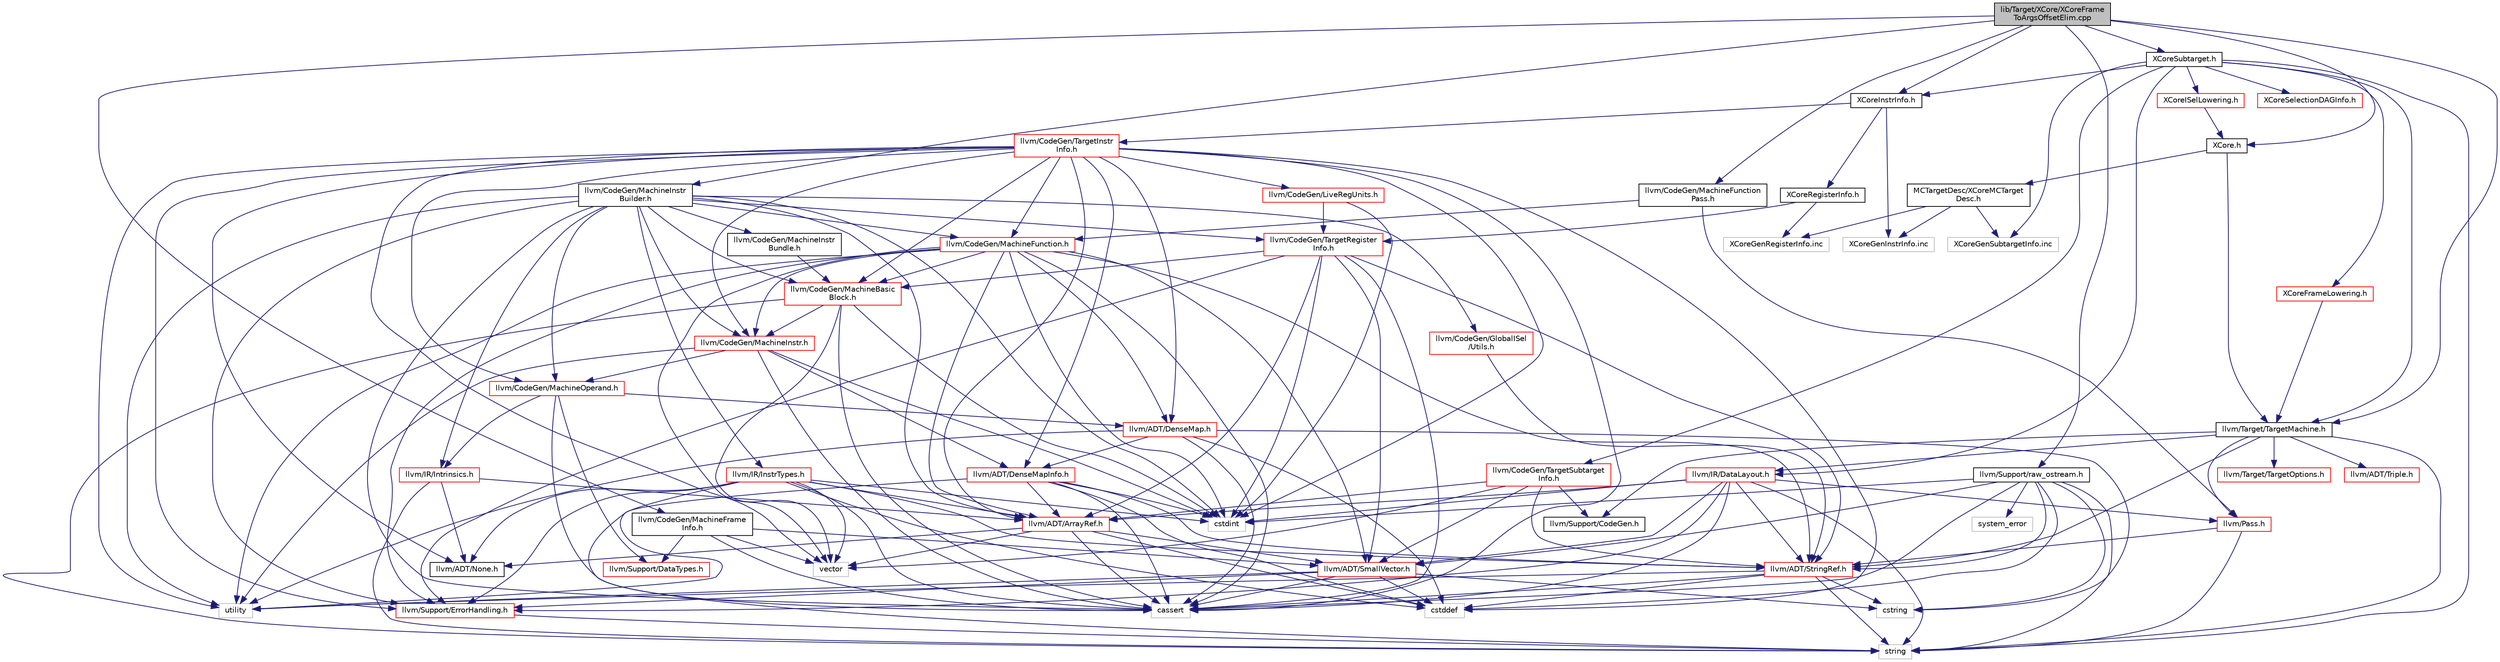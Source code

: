 digraph "lib/Target/XCore/XCoreFrameToArgsOffsetElim.cpp"
{
 // LATEX_PDF_SIZE
  bgcolor="transparent";
  edge [fontname="Helvetica",fontsize="10",labelfontname="Helvetica",labelfontsize="10"];
  node [fontname="Helvetica",fontsize="10",shape="box"];
  Node1 [label="lib/Target/XCore/XCoreFrame\lToArgsOffsetElim.cpp",height=0.2,width=0.4,color="black", fillcolor="grey75", style="filled", fontcolor="black",tooltip=" "];
  Node1 -> Node2 [color="midnightblue",fontsize="10",style="solid",fontname="Helvetica"];
  Node2 [label="XCore.h",height=0.2,width=0.4,color="black",URL="$XCore_8h.html",tooltip=" "];
  Node2 -> Node3 [color="midnightblue",fontsize="10",style="solid",fontname="Helvetica"];
  Node3 [label="MCTargetDesc/XCoreMCTarget\lDesc.h",height=0.2,width=0.4,color="black",URL="$XCoreMCTargetDesc_8h.html",tooltip=" "];
  Node3 -> Node4 [color="midnightblue",fontsize="10",style="solid",fontname="Helvetica"];
  Node4 [label="XCoreGenRegisterInfo.inc",height=0.2,width=0.4,color="grey75",tooltip=" "];
  Node3 -> Node5 [color="midnightblue",fontsize="10",style="solid",fontname="Helvetica"];
  Node5 [label="XCoreGenInstrInfo.inc",height=0.2,width=0.4,color="grey75",tooltip=" "];
  Node3 -> Node6 [color="midnightblue",fontsize="10",style="solid",fontname="Helvetica"];
  Node6 [label="XCoreGenSubtargetInfo.inc",height=0.2,width=0.4,color="grey75",tooltip=" "];
  Node2 -> Node7 [color="midnightblue",fontsize="10",style="solid",fontname="Helvetica"];
  Node7 [label="llvm/Target/TargetMachine.h",height=0.2,width=0.4,color="black",URL="$llvm_2Target_2TargetMachine_8h.html",tooltip=" "];
  Node7 -> Node8 [color="midnightblue",fontsize="10",style="solid",fontname="Helvetica"];
  Node8 [label="llvm/ADT/StringRef.h",height=0.2,width=0.4,color="red",URL="$StringRef_8h.html",tooltip=" "];
  Node8 -> Node19 [color="midnightblue",fontsize="10",style="solid",fontname="Helvetica"];
  Node19 [label="cassert",height=0.2,width=0.4,color="grey75",tooltip=" "];
  Node8 -> Node25 [color="midnightblue",fontsize="10",style="solid",fontname="Helvetica"];
  Node25 [label="cstddef",height=0.2,width=0.4,color="grey75",tooltip=" "];
  Node8 -> Node36 [color="midnightblue",fontsize="10",style="solid",fontname="Helvetica"];
  Node36 [label="cstring",height=0.2,width=0.4,color="grey75",tooltip=" "];
  Node8 -> Node40 [color="midnightblue",fontsize="10",style="solid",fontname="Helvetica"];
  Node40 [label="string",height=0.2,width=0.4,color="grey75",tooltip=" "];
  Node8 -> Node18 [color="midnightblue",fontsize="10",style="solid",fontname="Helvetica"];
  Node18 [label="utility",height=0.2,width=0.4,color="grey75",tooltip=" "];
  Node7 -> Node48 [color="midnightblue",fontsize="10",style="solid",fontname="Helvetica"];
  Node48 [label="llvm/ADT/Triple.h",height=0.2,width=0.4,color="red",URL="$Triple_8h.html",tooltip=" "];
  Node7 -> Node50 [color="midnightblue",fontsize="10",style="solid",fontname="Helvetica"];
  Node50 [label="llvm/IR/DataLayout.h",height=0.2,width=0.4,color="red",URL="$DataLayout_8h.html",tooltip=" "];
  Node50 -> Node51 [color="midnightblue",fontsize="10",style="solid",fontname="Helvetica"];
  Node51 [label="llvm/ADT/ArrayRef.h",height=0.2,width=0.4,color="red",URL="$ArrayRef_8h.html",tooltip=" "];
  Node51 -> Node11 [color="midnightblue",fontsize="10",style="solid",fontname="Helvetica"];
  Node11 [label="llvm/ADT/None.h",height=0.2,width=0.4,color="black",URL="$None_8h.html",tooltip=" "];
  Node51 -> Node21 [color="midnightblue",fontsize="10",style="solid",fontname="Helvetica"];
  Node21 [label="llvm/ADT/SmallVector.h",height=0.2,width=0.4,color="red",URL="$SmallVector_8h.html",tooltip=" "];
  Node21 -> Node39 [color="midnightblue",fontsize="10",style="solid",fontname="Helvetica"];
  Node39 [label="llvm/Support/ErrorHandling.h",height=0.2,width=0.4,color="red",URL="$llvm_2Support_2ErrorHandling_8h.html",tooltip=" "];
  Node39 -> Node40 [color="midnightblue",fontsize="10",style="solid",fontname="Helvetica"];
  Node21 -> Node19 [color="midnightblue",fontsize="10",style="solid",fontname="Helvetica"];
  Node21 -> Node25 [color="midnightblue",fontsize="10",style="solid",fontname="Helvetica"];
  Node21 -> Node36 [color="midnightblue",fontsize="10",style="solid",fontname="Helvetica"];
  Node21 -> Node18 [color="midnightblue",fontsize="10",style="solid",fontname="Helvetica"];
  Node51 -> Node19 [color="midnightblue",fontsize="10",style="solid",fontname="Helvetica"];
  Node51 -> Node25 [color="midnightblue",fontsize="10",style="solid",fontname="Helvetica"];
  Node51 -> Node60 [color="midnightblue",fontsize="10",style="solid",fontname="Helvetica"];
  Node60 [label="vector",height=0.2,width=0.4,color="grey75",tooltip=" "];
  Node50 -> Node21 [color="midnightblue",fontsize="10",style="solid",fontname="Helvetica"];
  Node50 -> Node8 [color="midnightblue",fontsize="10",style="solid",fontname="Helvetica"];
  Node50 -> Node72 [color="midnightblue",fontsize="10",style="solid",fontname="Helvetica"];
  Node72 [label="llvm/Pass.h",height=0.2,width=0.4,color="red",URL="$Pass_8h.html",tooltip=" "];
  Node72 -> Node8 [color="midnightblue",fontsize="10",style="solid",fontname="Helvetica"];
  Node72 -> Node40 [color="midnightblue",fontsize="10",style="solid",fontname="Helvetica"];
  Node50 -> Node39 [color="midnightblue",fontsize="10",style="solid",fontname="Helvetica"];
  Node50 -> Node19 [color="midnightblue",fontsize="10",style="solid",fontname="Helvetica"];
  Node50 -> Node45 [color="midnightblue",fontsize="10",style="solid",fontname="Helvetica"];
  Node45 [label="cstdint",height=0.2,width=0.4,color="grey75",tooltip=" "];
  Node50 -> Node40 [color="midnightblue",fontsize="10",style="solid",fontname="Helvetica"];
  Node7 -> Node72 [color="midnightblue",fontsize="10",style="solid",fontname="Helvetica"];
  Node7 -> Node84 [color="midnightblue",fontsize="10",style="solid",fontname="Helvetica"];
  Node84 [label="llvm/Support/CodeGen.h",height=0.2,width=0.4,color="black",URL="$CodeGen_8h.html",tooltip=" "];
  Node7 -> Node85 [color="midnightblue",fontsize="10",style="solid",fontname="Helvetica"];
  Node85 [label="llvm/Target/TargetOptions.h",height=0.2,width=0.4,color="red",URL="$TargetOptions_8h.html",tooltip=" "];
  Node7 -> Node40 [color="midnightblue",fontsize="10",style="solid",fontname="Helvetica"];
  Node1 -> Node87 [color="midnightblue",fontsize="10",style="solid",fontname="Helvetica"];
  Node87 [label="XCoreInstrInfo.h",height=0.2,width=0.4,color="black",URL="$XCoreInstrInfo_8h.html",tooltip=" "];
  Node87 -> Node88 [color="midnightblue",fontsize="10",style="solid",fontname="Helvetica"];
  Node88 [label="XCoreRegisterInfo.h",height=0.2,width=0.4,color="black",URL="$XCoreRegisterInfo_8h.html",tooltip=" "];
  Node88 -> Node89 [color="midnightblue",fontsize="10",style="solid",fontname="Helvetica"];
  Node89 [label="llvm/CodeGen/TargetRegister\lInfo.h",height=0.2,width=0.4,color="red",URL="$TargetRegisterInfo_8h.html",tooltip=" "];
  Node89 -> Node51 [color="midnightblue",fontsize="10",style="solid",fontname="Helvetica"];
  Node89 -> Node21 [color="midnightblue",fontsize="10",style="solid",fontname="Helvetica"];
  Node89 -> Node8 [color="midnightblue",fontsize="10",style="solid",fontname="Helvetica"];
  Node89 -> Node90 [color="midnightblue",fontsize="10",style="solid",fontname="Helvetica"];
  Node90 [label="llvm/CodeGen/MachineBasic\lBlock.h",height=0.2,width=0.4,color="red",URL="$MachineBasicBlock_8h.html",tooltip=" "];
  Node90 -> Node100 [color="midnightblue",fontsize="10",style="solid",fontname="Helvetica"];
  Node100 [label="llvm/CodeGen/MachineInstr.h",height=0.2,width=0.4,color="red",URL="$MachineInstr_8h.html",tooltip=" "];
  Node100 -> Node79 [color="midnightblue",fontsize="10",style="solid",fontname="Helvetica"];
  Node79 [label="llvm/ADT/DenseMapInfo.h",height=0.2,width=0.4,color="red",URL="$DenseMapInfo_8h.html",tooltip=" "];
  Node79 -> Node51 [color="midnightblue",fontsize="10",style="solid",fontname="Helvetica"];
  Node79 -> Node8 [color="midnightblue",fontsize="10",style="solid",fontname="Helvetica"];
  Node79 -> Node19 [color="midnightblue",fontsize="10",style="solid",fontname="Helvetica"];
  Node79 -> Node25 [color="midnightblue",fontsize="10",style="solid",fontname="Helvetica"];
  Node79 -> Node45 [color="midnightblue",fontsize="10",style="solid",fontname="Helvetica"];
  Node79 -> Node18 [color="midnightblue",fontsize="10",style="solid",fontname="Helvetica"];
  Node100 -> Node172 [color="midnightblue",fontsize="10",style="solid",fontname="Helvetica"];
  Node172 [label="llvm/CodeGen/MachineOperand.h",height=0.2,width=0.4,color="red",URL="$MachineOperand_8h.html",tooltip=" "];
  Node172 -> Node78 [color="midnightblue",fontsize="10",style="solid",fontname="Helvetica"];
  Node78 [label="llvm/ADT/DenseMap.h",height=0.2,width=0.4,color="red",URL="$DenseMap_8h.html",tooltip=" "];
  Node78 -> Node79 [color="midnightblue",fontsize="10",style="solid",fontname="Helvetica"];
  Node78 -> Node19 [color="midnightblue",fontsize="10",style="solid",fontname="Helvetica"];
  Node78 -> Node25 [color="midnightblue",fontsize="10",style="solid",fontname="Helvetica"];
  Node78 -> Node36 [color="midnightblue",fontsize="10",style="solid",fontname="Helvetica"];
  Node78 -> Node18 [color="midnightblue",fontsize="10",style="solid",fontname="Helvetica"];
  Node172 -> Node174 [color="midnightblue",fontsize="10",style="solid",fontname="Helvetica"];
  Node174 [label="llvm/IR/Intrinsics.h",height=0.2,width=0.4,color="red",URL="$Intrinsics_8h.html",tooltip=" "];
  Node174 -> Node51 [color="midnightblue",fontsize="10",style="solid",fontname="Helvetica"];
  Node174 -> Node11 [color="midnightblue",fontsize="10",style="solid",fontname="Helvetica"];
  Node174 -> Node40 [color="midnightblue",fontsize="10",style="solid",fontname="Helvetica"];
  Node172 -> Node28 [color="midnightblue",fontsize="10",style="solid",fontname="Helvetica"];
  Node28 [label="llvm/Support/DataTypes.h",height=0.2,width=0.4,color="red",URL="$llvm_2Support_2DataTypes_8h.html",tooltip=" "];
  Node172 -> Node19 [color="midnightblue",fontsize="10",style="solid",fontname="Helvetica"];
  Node100 -> Node19 [color="midnightblue",fontsize="10",style="solid",fontname="Helvetica"];
  Node100 -> Node45 [color="midnightblue",fontsize="10",style="solid",fontname="Helvetica"];
  Node100 -> Node18 [color="midnightblue",fontsize="10",style="solid",fontname="Helvetica"];
  Node90 -> Node19 [color="midnightblue",fontsize="10",style="solid",fontname="Helvetica"];
  Node90 -> Node45 [color="midnightblue",fontsize="10",style="solid",fontname="Helvetica"];
  Node90 -> Node40 [color="midnightblue",fontsize="10",style="solid",fontname="Helvetica"];
  Node90 -> Node60 [color="midnightblue",fontsize="10",style="solid",fontname="Helvetica"];
  Node89 -> Node39 [color="midnightblue",fontsize="10",style="solid",fontname="Helvetica"];
  Node89 -> Node19 [color="midnightblue",fontsize="10",style="solid",fontname="Helvetica"];
  Node89 -> Node45 [color="midnightblue",fontsize="10",style="solid",fontname="Helvetica"];
  Node88 -> Node4 [color="midnightblue",fontsize="10",style="solid",fontname="Helvetica"];
  Node87 -> Node203 [color="midnightblue",fontsize="10",style="solid",fontname="Helvetica"];
  Node203 [label="llvm/CodeGen/TargetInstr\lInfo.h",height=0.2,width=0.4,color="red",URL="$TargetInstrInfo_8h.html",tooltip=" "];
  Node203 -> Node51 [color="midnightblue",fontsize="10",style="solid",fontname="Helvetica"];
  Node203 -> Node78 [color="midnightblue",fontsize="10",style="solid",fontname="Helvetica"];
  Node203 -> Node79 [color="midnightblue",fontsize="10",style="solid",fontname="Helvetica"];
  Node203 -> Node11 [color="midnightblue",fontsize="10",style="solid",fontname="Helvetica"];
  Node203 -> Node204 [color="midnightblue",fontsize="10",style="solid",fontname="Helvetica"];
  Node204 [label="llvm/CodeGen/LiveRegUnits.h",height=0.2,width=0.4,color="red",URL="$LiveRegUnits_8h.html",tooltip="A set of register units."];
  Node204 -> Node89 [color="midnightblue",fontsize="10",style="solid",fontname="Helvetica"];
  Node204 -> Node45 [color="midnightblue",fontsize="10",style="solid",fontname="Helvetica"];
  Node203 -> Node90 [color="midnightblue",fontsize="10",style="solid",fontname="Helvetica"];
  Node203 -> Node211 [color="midnightblue",fontsize="10",style="solid",fontname="Helvetica"];
  Node211 [label="llvm/CodeGen/MachineFunction.h",height=0.2,width=0.4,color="red",URL="$MachineFunction_8h.html",tooltip=" "];
  Node211 -> Node51 [color="midnightblue",fontsize="10",style="solid",fontname="Helvetica"];
  Node211 -> Node78 [color="midnightblue",fontsize="10",style="solid",fontname="Helvetica"];
  Node211 -> Node21 [color="midnightblue",fontsize="10",style="solid",fontname="Helvetica"];
  Node211 -> Node8 [color="midnightblue",fontsize="10",style="solid",fontname="Helvetica"];
  Node211 -> Node90 [color="midnightblue",fontsize="10",style="solid",fontname="Helvetica"];
  Node211 -> Node100 [color="midnightblue",fontsize="10",style="solid",fontname="Helvetica"];
  Node211 -> Node39 [color="midnightblue",fontsize="10",style="solid",fontname="Helvetica"];
  Node211 -> Node19 [color="midnightblue",fontsize="10",style="solid",fontname="Helvetica"];
  Node211 -> Node45 [color="midnightblue",fontsize="10",style="solid",fontname="Helvetica"];
  Node211 -> Node18 [color="midnightblue",fontsize="10",style="solid",fontname="Helvetica"];
  Node211 -> Node60 [color="midnightblue",fontsize="10",style="solid",fontname="Helvetica"];
  Node203 -> Node100 [color="midnightblue",fontsize="10",style="solid",fontname="Helvetica"];
  Node203 -> Node172 [color="midnightblue",fontsize="10",style="solid",fontname="Helvetica"];
  Node203 -> Node39 [color="midnightblue",fontsize="10",style="solid",fontname="Helvetica"];
  Node203 -> Node19 [color="midnightblue",fontsize="10",style="solid",fontname="Helvetica"];
  Node203 -> Node25 [color="midnightblue",fontsize="10",style="solid",fontname="Helvetica"];
  Node203 -> Node45 [color="midnightblue",fontsize="10",style="solid",fontname="Helvetica"];
  Node203 -> Node18 [color="midnightblue",fontsize="10",style="solid",fontname="Helvetica"];
  Node203 -> Node60 [color="midnightblue",fontsize="10",style="solid",fontname="Helvetica"];
  Node87 -> Node5 [color="midnightblue",fontsize="10",style="solid",fontname="Helvetica"];
  Node1 -> Node235 [color="midnightblue",fontsize="10",style="solid",fontname="Helvetica"];
  Node235 [label="XCoreSubtarget.h",height=0.2,width=0.4,color="black",URL="$XCoreSubtarget_8h.html",tooltip=" "];
  Node235 -> Node236 [color="midnightblue",fontsize="10",style="solid",fontname="Helvetica"];
  Node236 [label="XCoreFrameLowering.h",height=0.2,width=0.4,color="red",URL="$XCoreFrameLowering_8h.html",tooltip=" "];
  Node236 -> Node7 [color="midnightblue",fontsize="10",style="solid",fontname="Helvetica"];
  Node235 -> Node239 [color="midnightblue",fontsize="10",style="solid",fontname="Helvetica"];
  Node239 [label="XCoreISelLowering.h",height=0.2,width=0.4,color="red",URL="$XCoreISelLowering_8h.html",tooltip=" "];
  Node239 -> Node2 [color="midnightblue",fontsize="10",style="solid",fontname="Helvetica"];
  Node235 -> Node87 [color="midnightblue",fontsize="10",style="solid",fontname="Helvetica"];
  Node235 -> Node262 [color="midnightblue",fontsize="10",style="solid",fontname="Helvetica"];
  Node262 [label="XCoreSelectionDAGInfo.h",height=0.2,width=0.4,color="red",URL="$XCoreSelectionDAGInfo_8h.html",tooltip=" "];
  Node235 -> Node215 [color="midnightblue",fontsize="10",style="solid",fontname="Helvetica"];
  Node215 [label="llvm/CodeGen/TargetSubtarget\lInfo.h",height=0.2,width=0.4,color="red",URL="$TargetSubtargetInfo_8h.html",tooltip=" "];
  Node215 -> Node51 [color="midnightblue",fontsize="10",style="solid",fontname="Helvetica"];
  Node215 -> Node21 [color="midnightblue",fontsize="10",style="solid",fontname="Helvetica"];
  Node215 -> Node8 [color="midnightblue",fontsize="10",style="solid",fontname="Helvetica"];
  Node215 -> Node84 [color="midnightblue",fontsize="10",style="solid",fontname="Helvetica"];
  Node215 -> Node60 [color="midnightblue",fontsize="10",style="solid",fontname="Helvetica"];
  Node235 -> Node50 [color="midnightblue",fontsize="10",style="solid",fontname="Helvetica"];
  Node235 -> Node7 [color="midnightblue",fontsize="10",style="solid",fontname="Helvetica"];
  Node235 -> Node40 [color="midnightblue",fontsize="10",style="solid",fontname="Helvetica"];
  Node235 -> Node6 [color="midnightblue",fontsize="10",style="solid",fontname="Helvetica"];
  Node1 -> Node264 [color="midnightblue",fontsize="10",style="solid",fontname="Helvetica"];
  Node264 [label="llvm/CodeGen/MachineFrame\lInfo.h",height=0.2,width=0.4,color="black",URL="$MachineFrameInfo_8h.html",tooltip=" "];
  Node264 -> Node21 [color="midnightblue",fontsize="10",style="solid",fontname="Helvetica"];
  Node264 -> Node28 [color="midnightblue",fontsize="10",style="solid",fontname="Helvetica"];
  Node264 -> Node19 [color="midnightblue",fontsize="10",style="solid",fontname="Helvetica"];
  Node264 -> Node60 [color="midnightblue",fontsize="10",style="solid",fontname="Helvetica"];
  Node1 -> Node229 [color="midnightblue",fontsize="10",style="solid",fontname="Helvetica"];
  Node229 [label="llvm/CodeGen/MachineFunction\lPass.h",height=0.2,width=0.4,color="black",URL="$MachineFunctionPass_8h.html",tooltip=" "];
  Node229 -> Node211 [color="midnightblue",fontsize="10",style="solid",fontname="Helvetica"];
  Node229 -> Node72 [color="midnightblue",fontsize="10",style="solid",fontname="Helvetica"];
  Node1 -> Node265 [color="midnightblue",fontsize="10",style="solid",fontname="Helvetica"];
  Node265 [label="llvm/CodeGen/MachineInstr\lBuilder.h",height=0.2,width=0.4,color="black",URL="$MachineInstrBuilder_8h.html",tooltip=" "];
  Node265 -> Node51 [color="midnightblue",fontsize="10",style="solid",fontname="Helvetica"];
  Node265 -> Node266 [color="midnightblue",fontsize="10",style="solid",fontname="Helvetica"];
  Node266 [label="llvm/CodeGen/GlobalISel\l/Utils.h",height=0.2,width=0.4,color="red",URL="$llvm_2CodeGen_2GlobalISel_2Utils_8h.html",tooltip=" "];
  Node266 -> Node8 [color="midnightblue",fontsize="10",style="solid",fontname="Helvetica"];
  Node265 -> Node90 [color="midnightblue",fontsize="10",style="solid",fontname="Helvetica"];
  Node265 -> Node211 [color="midnightblue",fontsize="10",style="solid",fontname="Helvetica"];
  Node265 -> Node100 [color="midnightblue",fontsize="10",style="solid",fontname="Helvetica"];
  Node265 -> Node214 [color="midnightblue",fontsize="10",style="solid",fontname="Helvetica"];
  Node214 [label="llvm/CodeGen/MachineInstr\lBundle.h",height=0.2,width=0.4,color="black",URL="$MachineInstrBundle_8h.html",tooltip=" "];
  Node214 -> Node90 [color="midnightblue",fontsize="10",style="solid",fontname="Helvetica"];
  Node265 -> Node172 [color="midnightblue",fontsize="10",style="solid",fontname="Helvetica"];
  Node265 -> Node89 [color="midnightblue",fontsize="10",style="solid",fontname="Helvetica"];
  Node265 -> Node143 [color="midnightblue",fontsize="10",style="solid",fontname="Helvetica"];
  Node143 [label="llvm/IR/InstrTypes.h",height=0.2,width=0.4,color="red",URL="$InstrTypes_8h.html",tooltip=" "];
  Node143 -> Node51 [color="midnightblue",fontsize="10",style="solid",fontname="Helvetica"];
  Node143 -> Node11 [color="midnightblue",fontsize="10",style="solid",fontname="Helvetica"];
  Node143 -> Node8 [color="midnightblue",fontsize="10",style="solid",fontname="Helvetica"];
  Node143 -> Node39 [color="midnightblue",fontsize="10",style="solid",fontname="Helvetica"];
  Node143 -> Node19 [color="midnightblue",fontsize="10",style="solid",fontname="Helvetica"];
  Node143 -> Node25 [color="midnightblue",fontsize="10",style="solid",fontname="Helvetica"];
  Node143 -> Node45 [color="midnightblue",fontsize="10",style="solid",fontname="Helvetica"];
  Node143 -> Node40 [color="midnightblue",fontsize="10",style="solid",fontname="Helvetica"];
  Node143 -> Node60 [color="midnightblue",fontsize="10",style="solid",fontname="Helvetica"];
  Node265 -> Node174 [color="midnightblue",fontsize="10",style="solid",fontname="Helvetica"];
  Node265 -> Node39 [color="midnightblue",fontsize="10",style="solid",fontname="Helvetica"];
  Node265 -> Node19 [color="midnightblue",fontsize="10",style="solid",fontname="Helvetica"];
  Node265 -> Node45 [color="midnightblue",fontsize="10",style="solid",fontname="Helvetica"];
  Node265 -> Node18 [color="midnightblue",fontsize="10",style="solid",fontname="Helvetica"];
  Node1 -> Node128 [color="midnightblue",fontsize="10",style="solid",fontname="Helvetica"];
  Node128 [label="llvm/Support/raw_ostream.h",height=0.2,width=0.4,color="black",URL="$raw__ostream_8h.html",tooltip=" "];
  Node128 -> Node21 [color="midnightblue",fontsize="10",style="solid",fontname="Helvetica"];
  Node128 -> Node8 [color="midnightblue",fontsize="10",style="solid",fontname="Helvetica"];
  Node128 -> Node19 [color="midnightblue",fontsize="10",style="solid",fontname="Helvetica"];
  Node128 -> Node25 [color="midnightblue",fontsize="10",style="solid",fontname="Helvetica"];
  Node128 -> Node45 [color="midnightblue",fontsize="10",style="solid",fontname="Helvetica"];
  Node128 -> Node36 [color="midnightblue",fontsize="10",style="solid",fontname="Helvetica"];
  Node128 -> Node40 [color="midnightblue",fontsize="10",style="solid",fontname="Helvetica"];
  Node128 -> Node129 [color="midnightblue",fontsize="10",style="solid",fontname="Helvetica"];
  Node129 [label="system_error",height=0.2,width=0.4,color="grey75",tooltip=" "];
  Node1 -> Node7 [color="midnightblue",fontsize="10",style="solid",fontname="Helvetica"];
}
